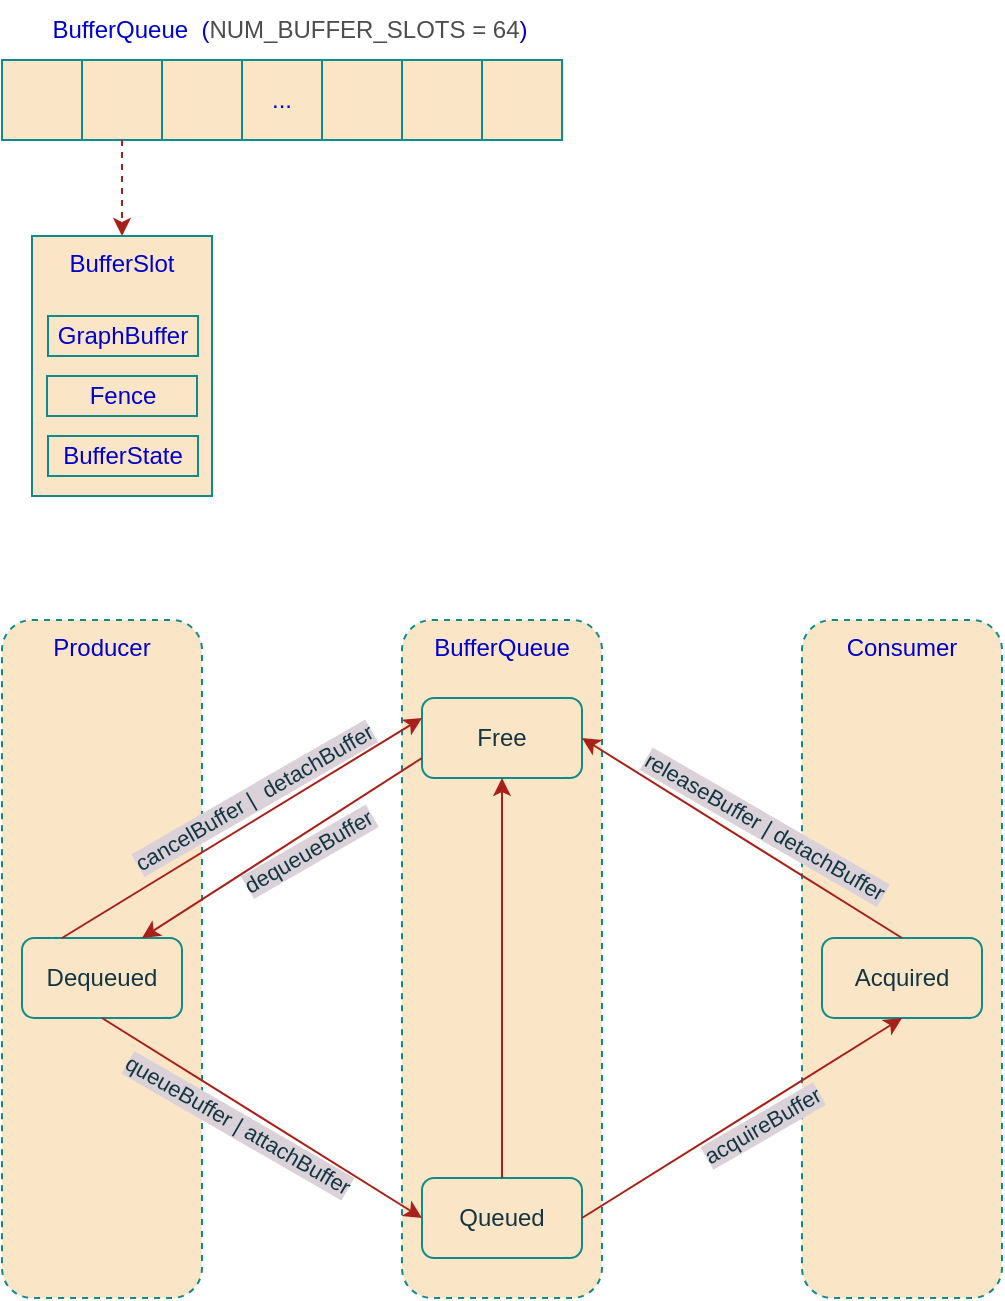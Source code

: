 <mxfile version="16.2.7" type="github" pages="2">
  <diagram id="oI5USlNPpPssLxzci8PM" name="BufferQueue">
    <mxGraphModel dx="1658" dy="944" grid="1" gridSize="10" guides="1" tooltips="1" connect="1" arrows="1" fold="1" page="1" pageScale="1" pageWidth="827" pageHeight="1169" background="none" math="0" shadow="0">
      <root>
        <mxCell id="0" />
        <mxCell id="1" parent="0" />
        <mxCell id="7YqIVf8YjmdOn8GUHnO3-2" value="Producer" style="rounded=1;whiteSpace=wrap;html=1;verticalAlign=top;fontColor=#0000CC;dashed=1;fillColor=#FAE5C7;strokeColor=#0F8B8D;" vertex="1" parent="1">
          <mxGeometry x="160" y="400" width="100" height="339" as="geometry" />
        </mxCell>
        <mxCell id="7YqIVf8YjmdOn8GUHnO3-3" value="BufferQueue" style="rounded=1;whiteSpace=wrap;html=1;verticalAlign=top;fontColor=#0000CC;dashed=1;fillColor=#FAE5C7;strokeColor=#0F8B8D;" vertex="1" parent="1">
          <mxGeometry x="360" y="400" width="100" height="339" as="geometry" />
        </mxCell>
        <mxCell id="7YqIVf8YjmdOn8GUHnO3-4" value="Consumer" style="rounded=1;whiteSpace=wrap;html=1;verticalAlign=top;fillColor=#FAE5C7;fontColor=#0000CC;dashed=1;strokeColor=#0F8B8D;" vertex="1" parent="1">
          <mxGeometry x="560" y="400" width="100" height="339" as="geometry" />
        </mxCell>
        <mxCell id="7YqIVf8YjmdOn8GUHnO3-5" value="Free" style="rounded=1;whiteSpace=wrap;html=1;fillColor=#FAE5C7;strokeColor=#0F8B8D;fontColor=#143642;" vertex="1" parent="1">
          <mxGeometry x="370" y="439" width="80" height="40" as="geometry" />
        </mxCell>
        <mxCell id="7YqIVf8YjmdOn8GUHnO3-6" value="Dequeued" style="rounded=1;whiteSpace=wrap;html=1;fillColor=#FAE5C7;strokeColor=#0F8B8D;fontColor=#143642;" vertex="1" parent="1">
          <mxGeometry x="170" y="559" width="80" height="40" as="geometry" />
        </mxCell>
        <mxCell id="7YqIVf8YjmdOn8GUHnO3-7" value="Queued" style="rounded=1;whiteSpace=wrap;html=1;fillColor=#FAE5C7;strokeColor=#0F8B8D;fontColor=#143642;" vertex="1" parent="1">
          <mxGeometry x="370" y="679" width="80" height="40" as="geometry" />
        </mxCell>
        <mxCell id="7YqIVf8YjmdOn8GUHnO3-8" value="Acquired" style="rounded=1;whiteSpace=wrap;html=1;fillColor=#FAE5C7;strokeColor=#0F8B8D;fontColor=#143642;" vertex="1" parent="1">
          <mxGeometry x="570" y="559" width="80" height="40" as="geometry" />
        </mxCell>
        <mxCell id="7YqIVf8YjmdOn8GUHnO3-9" value="" style="endArrow=classic;html=1;rounded=0;exitX=0.25;exitY=0;exitDx=0;exitDy=0;entryX=0;entryY=0.25;entryDx=0;entryDy=0;labelBackgroundColor=#DAD2D8;strokeColor=#A8201A;fontColor=#143642;" edge="1" parent="1" source="7YqIVf8YjmdOn8GUHnO3-6" target="7YqIVf8YjmdOn8GUHnO3-5">
          <mxGeometry width="50" height="50" relative="1" as="geometry">
            <mxPoint x="430" y="559" as="sourcePoint" />
            <mxPoint x="480" y="509" as="targetPoint" />
          </mxGeometry>
        </mxCell>
        <mxCell id="7YqIVf8YjmdOn8GUHnO3-17" value="cancelBuffer |&amp;nbsp; detachBuffer" style="edgeLabel;html=1;align=center;verticalAlign=middle;resizable=0;points=[];rotation=-30;labelBackgroundColor=#DAD2D8;fontColor=#143642;" vertex="1" connectable="0" parent="7YqIVf8YjmdOn8GUHnO3-9">
          <mxGeometry x="0.21" y="-1" relative="1" as="geometry">
            <mxPoint x="-14" y="-4" as="offset" />
          </mxGeometry>
        </mxCell>
        <mxCell id="7YqIVf8YjmdOn8GUHnO3-10" value="" style="endArrow=classic;html=1;rounded=0;exitX=0;exitY=0.75;exitDx=0;exitDy=0;entryX=0.75;entryY=0;entryDx=0;entryDy=0;labelBackgroundColor=#DAD2D8;strokeColor=#A8201A;fontColor=#143642;" edge="1" parent="1" source="7YqIVf8YjmdOn8GUHnO3-5" target="7YqIVf8YjmdOn8GUHnO3-6">
          <mxGeometry width="50" height="50" relative="1" as="geometry">
            <mxPoint x="220" y="599" as="sourcePoint" />
            <mxPoint x="440.0" y="489" as="targetPoint" />
          </mxGeometry>
        </mxCell>
        <mxCell id="7YqIVf8YjmdOn8GUHnO3-16" value="dequeueBuffer" style="edgeLabel;html=1;align=center;verticalAlign=middle;resizable=0;points=[];rotation=-30;labelBackgroundColor=#DAD2D8;fontColor=#143642;" vertex="1" connectable="0" parent="7YqIVf8YjmdOn8GUHnO3-10">
          <mxGeometry x="-0.295" y="3" relative="1" as="geometry">
            <mxPoint x="-10" y="13" as="offset" />
          </mxGeometry>
        </mxCell>
        <mxCell id="7YqIVf8YjmdOn8GUHnO3-12" value="" style="endArrow=classic;html=1;rounded=0;exitX=0.5;exitY=1;exitDx=0;exitDy=0;entryX=0;entryY=0.5;entryDx=0;entryDy=0;labelBackgroundColor=#DAD2D8;strokeColor=#A8201A;fontColor=#143642;" edge="1" parent="1" source="7YqIVf8YjmdOn8GUHnO3-6" target="7YqIVf8YjmdOn8GUHnO3-7">
          <mxGeometry width="50" height="50" relative="1" as="geometry">
            <mxPoint x="170" y="639" as="sourcePoint" />
            <mxPoint x="390" y="529" as="targetPoint" />
          </mxGeometry>
        </mxCell>
        <mxCell id="7YqIVf8YjmdOn8GUHnO3-18" value="queueBuffer | attachBuffer" style="edgeLabel;html=1;align=center;verticalAlign=middle;resizable=0;points=[];rotation=30;labelBackgroundColor=#DAD2D8;fontColor=#143642;" vertex="1" connectable="0" parent="7YqIVf8YjmdOn8GUHnO3-12">
          <mxGeometry x="0.049" y="-1" relative="1" as="geometry">
            <mxPoint x="-16" y="-1" as="offset" />
          </mxGeometry>
        </mxCell>
        <mxCell id="7YqIVf8YjmdOn8GUHnO3-13" value="" style="endArrow=classic;html=1;rounded=0;exitX=1;exitY=0.5;exitDx=0;exitDy=0;entryX=0.5;entryY=1;entryDx=0;entryDy=0;labelBackgroundColor=#DAD2D8;strokeColor=#A8201A;fontColor=#143642;" edge="1" parent="1" source="7YqIVf8YjmdOn8GUHnO3-7" target="7YqIVf8YjmdOn8GUHnO3-8">
          <mxGeometry width="50" height="50" relative="1" as="geometry">
            <mxPoint x="530" y="679" as="sourcePoint" />
            <mxPoint x="580" y="629" as="targetPoint" />
          </mxGeometry>
        </mxCell>
        <mxCell id="7YqIVf8YjmdOn8GUHnO3-19" value="acquireBuffer" style="edgeLabel;html=1;align=center;verticalAlign=middle;resizable=0;points=[];rotation=-30;labelBackgroundColor=#DAD2D8;fontColor=#143642;" vertex="1" connectable="0" parent="7YqIVf8YjmdOn8GUHnO3-13">
          <mxGeometry x="0.125" y="1" relative="1" as="geometry">
            <mxPoint y="11" as="offset" />
          </mxGeometry>
        </mxCell>
        <mxCell id="7YqIVf8YjmdOn8GUHnO3-14" value="" style="endArrow=classic;html=1;rounded=0;exitX=0.5;exitY=0;exitDx=0;exitDy=0;entryX=1;entryY=0.5;entryDx=0;entryDy=0;labelBackgroundColor=#DAD2D8;strokeColor=#A8201A;fontColor=#143642;" edge="1" parent="1" source="7YqIVf8YjmdOn8GUHnO3-8" target="7YqIVf8YjmdOn8GUHnO3-5">
          <mxGeometry width="50" height="50" relative="1" as="geometry">
            <mxPoint x="430" y="559" as="sourcePoint" />
            <mxPoint x="480" y="509" as="targetPoint" />
          </mxGeometry>
        </mxCell>
        <mxCell id="7YqIVf8YjmdOn8GUHnO3-20" value="releaseBuffer | detachBuffer" style="edgeLabel;html=1;align=center;verticalAlign=middle;resizable=0;points=[];rotation=30;labelBackgroundColor=#DAD2D8;fontColor=#143642;" vertex="1" connectable="0" parent="7YqIVf8YjmdOn8GUHnO3-14">
          <mxGeometry x="-0.157" y="-1" relative="1" as="geometry">
            <mxPoint x="-2" y="-13" as="offset" />
          </mxGeometry>
        </mxCell>
        <mxCell id="7YqIVf8YjmdOn8GUHnO3-15" value="" style="endArrow=classic;html=1;rounded=0;exitX=0.5;exitY=0;exitDx=0;exitDy=0;entryX=0.5;entryY=1;entryDx=0;entryDy=0;labelBackgroundColor=#DAD2D8;strokeColor=#A8201A;fontColor=#143642;" edge="1" parent="1" source="7YqIVf8YjmdOn8GUHnO3-7" target="7YqIVf8YjmdOn8GUHnO3-5">
          <mxGeometry width="50" height="50" relative="1" as="geometry">
            <mxPoint x="430" y="559" as="sourcePoint" />
            <mxPoint x="480" y="509" as="targetPoint" />
          </mxGeometry>
        </mxCell>
        <mxCell id="7YqIVf8YjmdOn8GUHnO3-24" value="" style="rounded=0;whiteSpace=wrap;html=1;sketch=0;fontColor=#0000CC;strokeColor=#0F8B8D;fillColor=#FAE5C7;" vertex="1" parent="1">
          <mxGeometry x="160" y="120" width="280" height="40" as="geometry" />
        </mxCell>
        <mxCell id="7YqIVf8YjmdOn8GUHnO3-25" value="" style="rounded=0;whiteSpace=wrap;html=1;sketch=0;fontColor=#0000CC;strokeColor=#0F8B8D;fillColor=#FAE5C7;" vertex="1" parent="1">
          <mxGeometry x="160" y="120" width="40" height="40" as="geometry" />
        </mxCell>
        <mxCell id="7YqIVf8YjmdOn8GUHnO3-26" value="" style="rounded=0;whiteSpace=wrap;html=1;sketch=0;fontColor=#0000CC;strokeColor=#0F8B8D;fillColor=#FAE5C7;" vertex="1" parent="1">
          <mxGeometry x="200" y="120" width="40" height="40" as="geometry" />
        </mxCell>
        <mxCell id="7YqIVf8YjmdOn8GUHnO3-27" value="" style="rounded=0;whiteSpace=wrap;html=1;sketch=0;fontColor=#0000CC;strokeColor=#0F8B8D;fillColor=#FAE5C7;" vertex="1" parent="1">
          <mxGeometry x="240" y="120" width="40" height="40" as="geometry" />
        </mxCell>
        <mxCell id="7YqIVf8YjmdOn8GUHnO3-28" value="..." style="rounded=0;whiteSpace=wrap;html=1;sketch=0;fontColor=#0000CC;strokeColor=#0F8B8D;fillColor=#FAE5C7;" vertex="1" parent="1">
          <mxGeometry x="280" y="120" width="40" height="40" as="geometry" />
        </mxCell>
        <mxCell id="7YqIVf8YjmdOn8GUHnO3-29" value="" style="rounded=0;whiteSpace=wrap;html=1;sketch=0;fontColor=#0000CC;strokeColor=#0F8B8D;fillColor=#FAE5C7;" vertex="1" parent="1">
          <mxGeometry x="320" y="120" width="40" height="40" as="geometry" />
        </mxCell>
        <mxCell id="7YqIVf8YjmdOn8GUHnO3-30" value="" style="rounded=0;whiteSpace=wrap;html=1;sketch=0;fontColor=#0000CC;strokeColor=#0F8B8D;fillColor=#FAE5C7;" vertex="1" parent="1">
          <mxGeometry x="360" y="120" width="40" height="40" as="geometry" />
        </mxCell>
        <mxCell id="7YqIVf8YjmdOn8GUHnO3-35" value="BufferSlot" style="rounded=0;whiteSpace=wrap;html=1;sketch=0;fontColor=#0000CC;strokeColor=#0F8B8D;fillColor=#FAE5C7;verticalAlign=top;" vertex="1" parent="1">
          <mxGeometry x="175" y="208" width="90" height="130" as="geometry" />
        </mxCell>
        <mxCell id="7YqIVf8YjmdOn8GUHnO3-37" value="" style="endArrow=classic;html=1;rounded=1;sketch=0;fontColor=#0000CC;strokeColor=#A8201A;fillColor=#FAE5C7;curved=0;exitX=0.5;exitY=1;exitDx=0;exitDy=0;entryX=0.5;entryY=0;entryDx=0;entryDy=0;dashed=1;" edge="1" parent="1" source="7YqIVf8YjmdOn8GUHnO3-26" target="7YqIVf8YjmdOn8GUHnO3-35">
          <mxGeometry width="50" height="50" relative="1" as="geometry">
            <mxPoint x="390" y="370" as="sourcePoint" />
            <mxPoint x="440" y="320" as="targetPoint" />
          </mxGeometry>
        </mxCell>
        <mxCell id="7YqIVf8YjmdOn8GUHnO3-38" value="GraphBuffer" style="rounded=0;whiteSpace=wrap;html=1;sketch=0;fontColor=#0000CC;strokeColor=#0F8B8D;fillColor=#FAE5C7;" vertex="1" parent="1">
          <mxGeometry x="183" y="248" width="75" height="20" as="geometry" />
        </mxCell>
        <mxCell id="7YqIVf8YjmdOn8GUHnO3-39" value="Fence" style="rounded=0;whiteSpace=wrap;html=1;sketch=0;fontColor=#0000CC;strokeColor=#0F8B8D;fillColor=#FAE5C7;" vertex="1" parent="1">
          <mxGeometry x="182.5" y="278" width="75" height="20" as="geometry" />
        </mxCell>
        <mxCell id="7YqIVf8YjmdOn8GUHnO3-40" value="BufferState" style="rounded=0;whiteSpace=wrap;html=1;sketch=0;fontColor=#0000CC;strokeColor=#0F8B8D;fillColor=#FAE5C7;" vertex="1" parent="1">
          <mxGeometry x="183" y="308" width="75" height="20" as="geometry" />
        </mxCell>
        <mxCell id="7YqIVf8YjmdOn8GUHnO3-42" value="BufferQueue&amp;nbsp; (&lt;span style=&quot;color: rgb(77 , 77 , 77) ; font-size: 12px ; background-color: rgb(255 , 255 , 255)&quot;&gt;NUM_BUFFER_SLOTS = 64&lt;/span&gt;)" style="text;html=1;strokeColor=none;fillColor=none;align=center;verticalAlign=middle;whiteSpace=wrap;rounded=0;sketch=0;fontColor=#0000CC;fontSize=12;" vertex="1" parent="1">
          <mxGeometry x="178" y="90" width="252" height="30" as="geometry" />
        </mxCell>
      </root>
    </mxGraphModel>
  </diagram>
  <diagram id="T05kFCwxldpvD_vDI7VL" name="Camera3SplitterQueue">
    <mxGraphModel dx="1990" dy="1133" grid="1" gridSize="10" guides="1" tooltips="1" connect="1" arrows="1" fold="1" page="1" pageScale="1" pageWidth="827" pageHeight="1169" math="0" shadow="0">
      <root>
        <mxCell id="hQXPCO9Q7t2bqCi_6Dd8-0" />
        <mxCell id="hQXPCO9Q7t2bqCi_6Dd8-1" parent="hQXPCO9Q7t2bqCi_6Dd8-0" />
      </root>
    </mxGraphModel>
  </diagram>
</mxfile>
